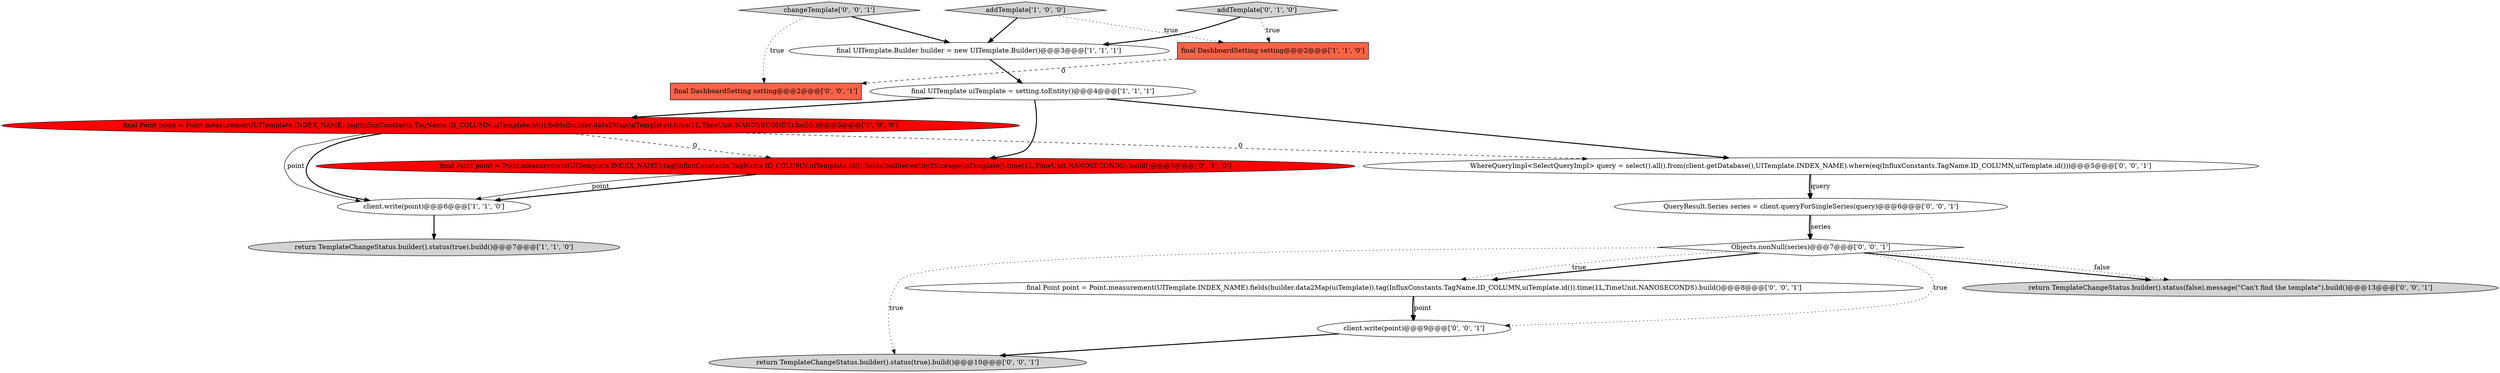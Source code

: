 digraph {
2 [style = filled, label = "return TemplateChangeStatus.builder().status(true).build()@@@7@@@['1', '1', '0']", fillcolor = lightgray, shape = ellipse image = "AAA0AAABBB1BBB"];
10 [style = filled, label = "Objects.nonNull(series)@@@7@@@['0', '0', '1']", fillcolor = white, shape = diamond image = "AAA0AAABBB3BBB"];
8 [style = filled, label = "addTemplate['0', '1', '0']", fillcolor = lightgray, shape = diamond image = "AAA0AAABBB2BBB"];
15 [style = filled, label = "changeTemplate['0', '0', '1']", fillcolor = lightgray, shape = diamond image = "AAA0AAABBB3BBB"];
4 [style = filled, label = "final DashboardSetting setting@@@2@@@['1', '1', '0']", fillcolor = tomato, shape = box image = "AAA0AAABBB1BBB"];
11 [style = filled, label = "return TemplateChangeStatus.builder().status(true).build()@@@10@@@['0', '0', '1']", fillcolor = lightgray, shape = ellipse image = "AAA0AAABBB3BBB"];
6 [style = filled, label = "addTemplate['1', '0', '0']", fillcolor = lightgray, shape = diamond image = "AAA0AAABBB1BBB"];
9 [style = filled, label = "client.write(point)@@@9@@@['0', '0', '1']", fillcolor = white, shape = ellipse image = "AAA0AAABBB3BBB"];
7 [style = filled, label = "final Point point = Point.measurement(UITemplate.INDEX_NAME).tag(InfluxConstants.TagName.ID_COLUMN,uiTemplate.id()).fields(builder.entity2Storage(uiTemplate)).time(1L,TimeUnit.NANOSECONDS).build()@@@5@@@['0', '1', '0']", fillcolor = red, shape = ellipse image = "AAA1AAABBB2BBB"];
0 [style = filled, label = "final Point point = Point.measurement(UITemplate.INDEX_NAME).tag(InfluxConstants.TagName.ID_COLUMN,uiTemplate.id()).fields(builder.data2Map(uiTemplate)).time(1L,TimeUnit.NANOSECONDS).build()@@@5@@@['1', '0', '0']", fillcolor = red, shape = ellipse image = "AAA1AAABBB1BBB"];
14 [style = filled, label = "final Point point = Point.measurement(UITemplate.INDEX_NAME).fields(builder.data2Map(uiTemplate)).tag(InfluxConstants.TagName.ID_COLUMN,uiTemplate.id()).time(1L,TimeUnit.NANOSECONDS).build()@@@8@@@['0', '0', '1']", fillcolor = white, shape = ellipse image = "AAA0AAABBB3BBB"];
3 [style = filled, label = "client.write(point)@@@6@@@['1', '1', '0']", fillcolor = white, shape = ellipse image = "AAA0AAABBB1BBB"];
17 [style = filled, label = "WhereQueryImpl<SelectQueryImpl> query = select().all().from(client.getDatabase(),UITemplate.INDEX_NAME).where(eq(InfluxConstants.TagName.ID_COLUMN,uiTemplate.id()))@@@5@@@['0', '0', '1']", fillcolor = white, shape = ellipse image = "AAA0AAABBB3BBB"];
13 [style = filled, label = "QueryResult.Series series = client.queryForSingleSeries(query)@@@6@@@['0', '0', '1']", fillcolor = white, shape = ellipse image = "AAA0AAABBB3BBB"];
5 [style = filled, label = "final UITemplate.Builder builder = new UITemplate.Builder()@@@3@@@['1', '1', '1']", fillcolor = white, shape = ellipse image = "AAA0AAABBB1BBB"];
1 [style = filled, label = "final UITemplate uiTemplate = setting.toEntity()@@@4@@@['1', '1', '1']", fillcolor = white, shape = ellipse image = "AAA0AAABBB1BBB"];
16 [style = filled, label = "return TemplateChangeStatus.builder().status(false).message(\"Can't find the template\").build()@@@13@@@['0', '0', '1']", fillcolor = lightgray, shape = ellipse image = "AAA0AAABBB3BBB"];
12 [style = filled, label = "final DashboardSetting setting@@@2@@@['0', '0', '1']", fillcolor = tomato, shape = box image = "AAA0AAABBB3BBB"];
0->3 [style = bold, label=""];
13->10 [style = bold, label=""];
9->11 [style = bold, label=""];
10->14 [style = bold, label=""];
13->10 [style = solid, label="series"];
14->9 [style = solid, label="point"];
1->0 [style = bold, label=""];
10->9 [style = dotted, label="true"];
0->17 [style = dashed, label="0"];
1->7 [style = bold, label=""];
8->4 [style = dotted, label="true"];
17->13 [style = solid, label="query"];
7->3 [style = bold, label=""];
15->5 [style = bold, label=""];
1->17 [style = bold, label=""];
4->12 [style = dashed, label="0"];
10->14 [style = dotted, label="true"];
5->1 [style = bold, label=""];
6->5 [style = bold, label=""];
7->3 [style = solid, label="point"];
3->2 [style = bold, label=""];
8->5 [style = bold, label=""];
10->16 [style = bold, label=""];
6->4 [style = dotted, label="true"];
10->11 [style = dotted, label="true"];
15->12 [style = dotted, label="true"];
14->9 [style = bold, label=""];
17->13 [style = bold, label=""];
10->16 [style = dotted, label="false"];
0->7 [style = dashed, label="0"];
0->3 [style = solid, label="point"];
}
